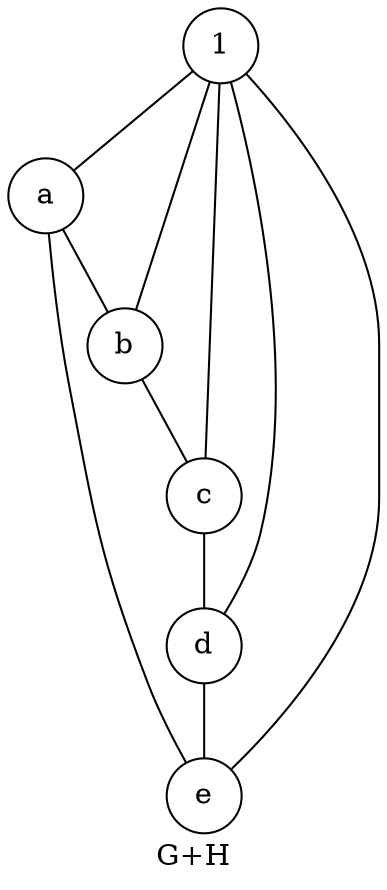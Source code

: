 graph GH {
    node [shape=circle]
    a -- b
    b -- c
    d -- e
    c -- d [weight=2]
    e -- a
    label="G+H"
    edge [len=3]
    "1" -- a
    "1" -- b
    "1" -- c
    "1" -- d
    "1" -- e
}
